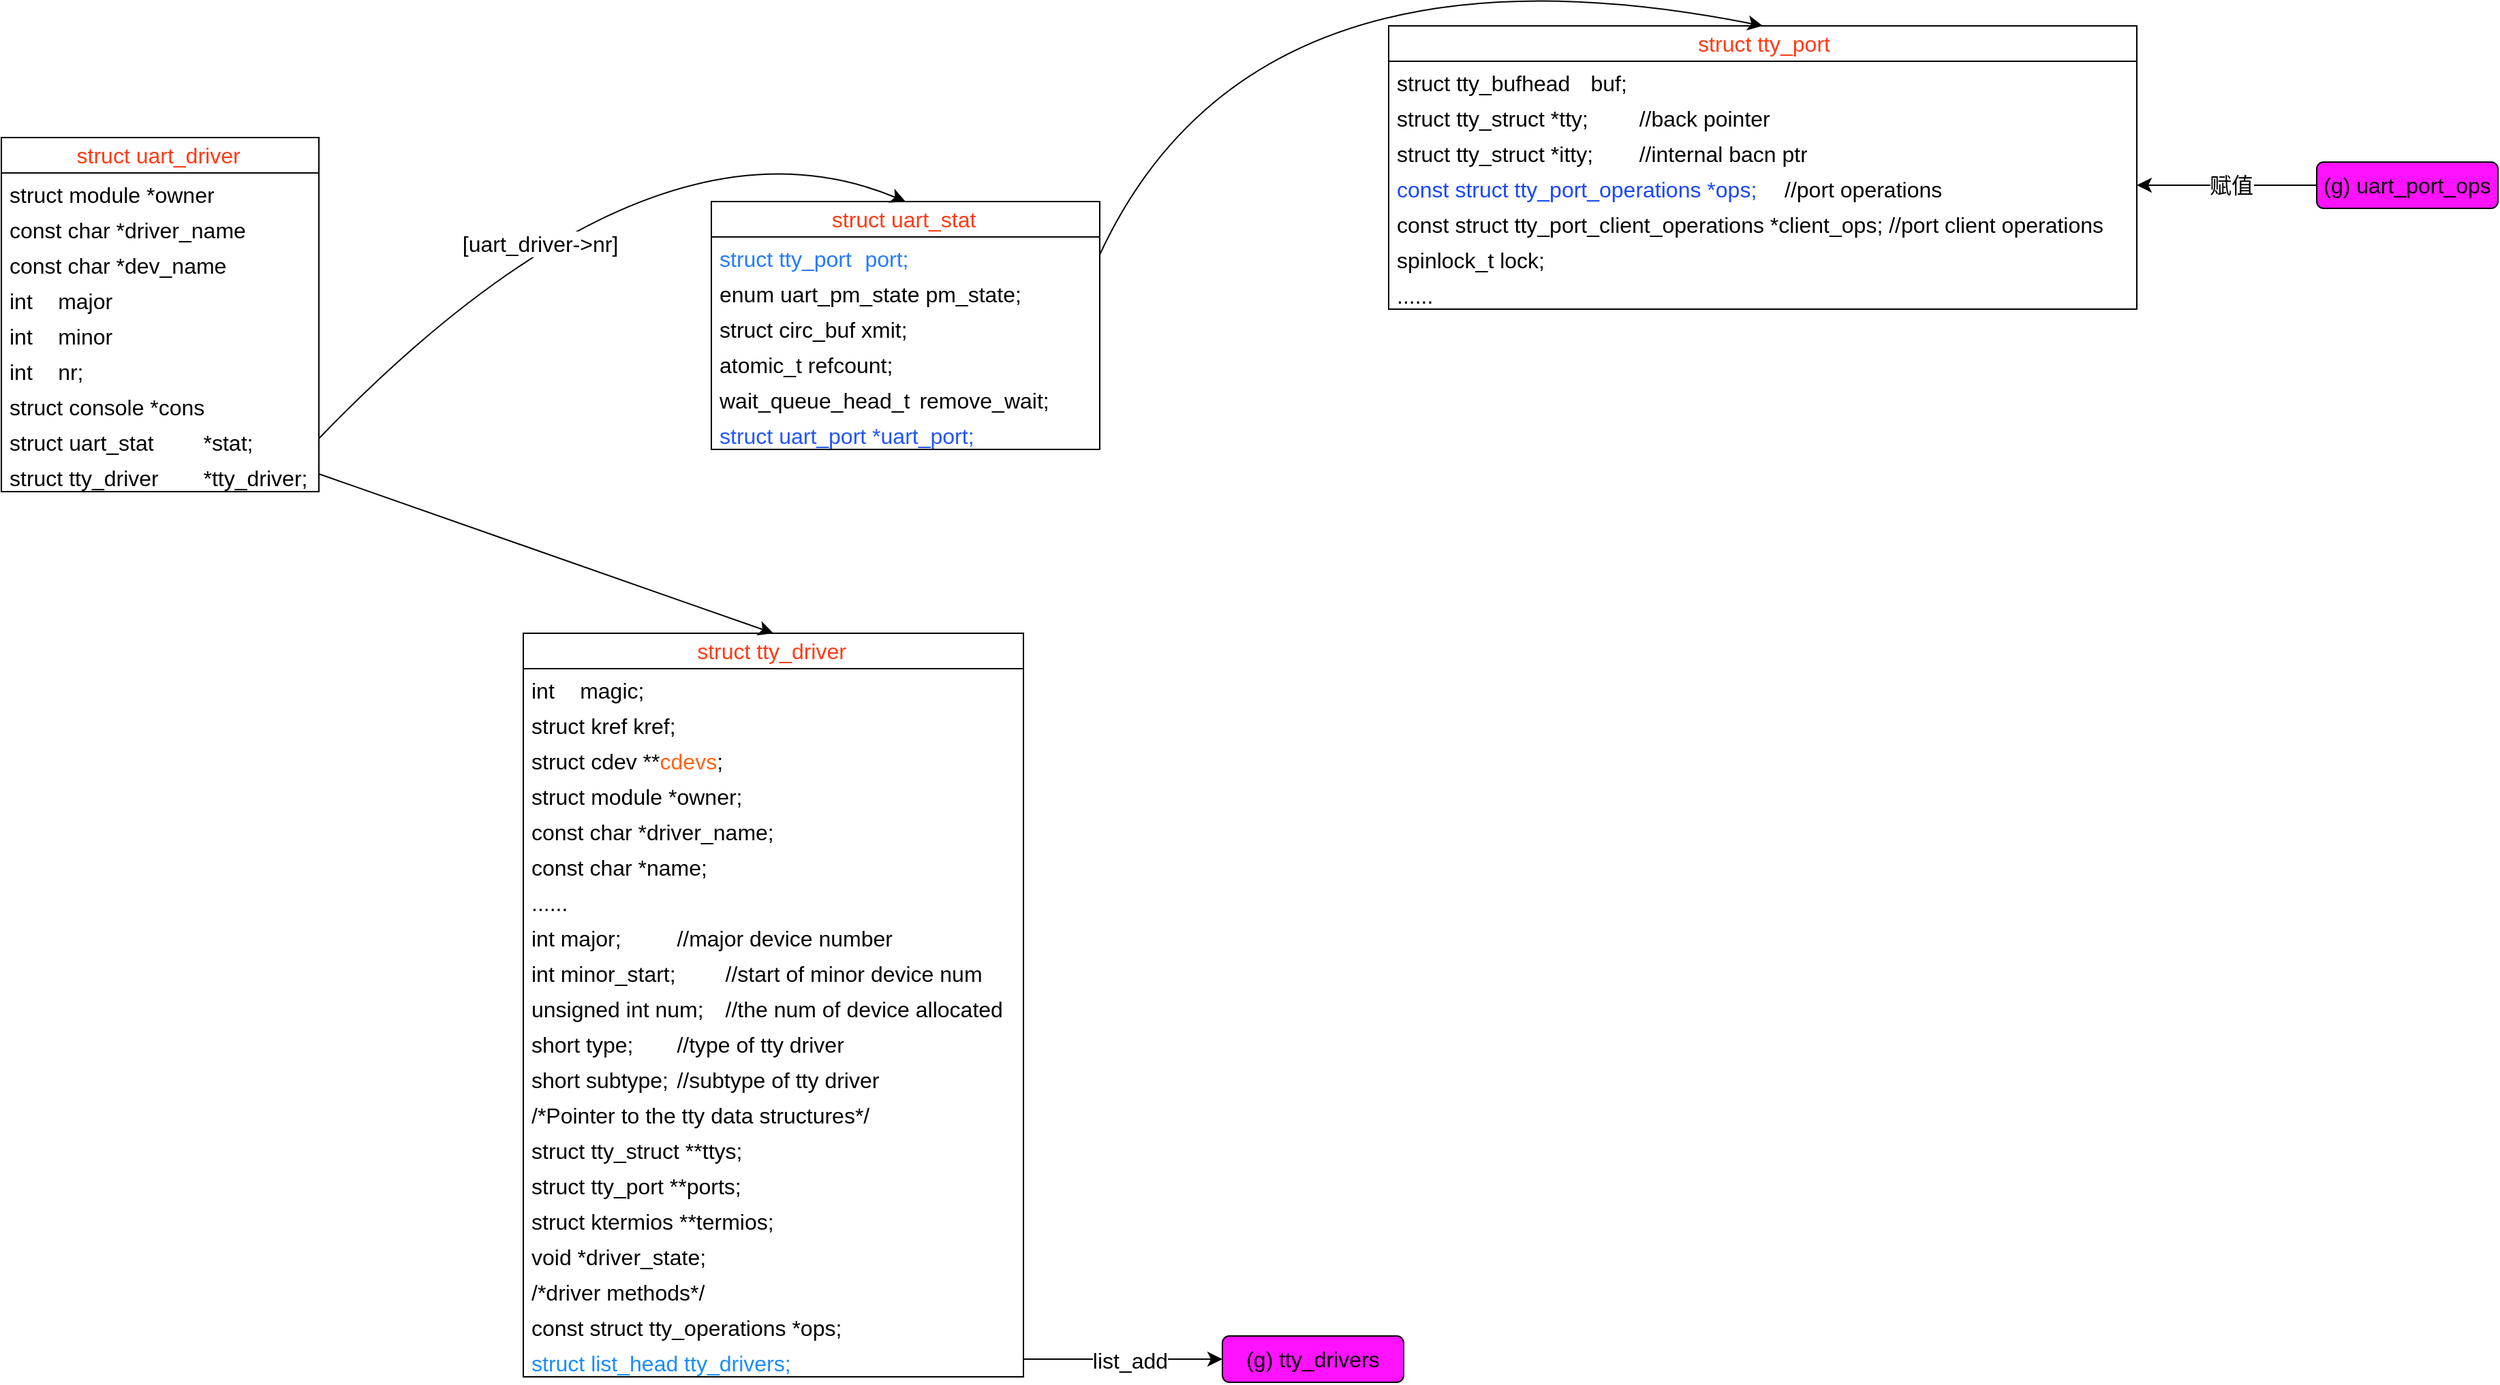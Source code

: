 <mxfile version="22.0.8" type="github">
  <diagram name="第 1 页" id="poyMkVzFCrn7jMh5MYYf">
    <mxGraphModel dx="1635" dy="1124" grid="0" gridSize="10" guides="1" tooltips="1" connect="1" arrows="1" fold="1" page="0" pageScale="1" pageWidth="827" pageHeight="1169" math="0" shadow="0">
      <root>
        <mxCell id="0" />
        <mxCell id="1" parent="0" />
        <mxCell id="u355SEzvm3KZrvOC773--2" value="&lt;font color=&quot;#ff3b14&quot;&gt;struct uart_driver&amp;nbsp;&lt;/font&gt;" style="swimlane;fontStyle=0;childLayout=stackLayout;horizontal=1;startSize=26;fillColor=none;horizontalStack=0;resizeParent=1;resizeParentMax=0;resizeLast=0;collapsible=1;marginBottom=0;html=1;fontSize=16;" vertex="1" parent="1">
          <mxGeometry x="-71" y="-1" width="233" height="260" as="geometry" />
        </mxCell>
        <mxCell id="u355SEzvm3KZrvOC773--5" value="struct module *owner" style="text;strokeColor=none;fillColor=none;align=left;verticalAlign=top;spacingLeft=4;spacingRight=4;overflow=hidden;rotatable=0;points=[[0,0.5],[1,0.5]];portConstraint=eastwest;whiteSpace=wrap;html=1;fontSize=16;" vertex="1" parent="u355SEzvm3KZrvOC773--2">
          <mxGeometry y="26" width="233" height="26" as="geometry" />
        </mxCell>
        <mxCell id="u355SEzvm3KZrvOC773--6" value="const char *driver_name" style="text;strokeColor=none;fillColor=none;align=left;verticalAlign=top;spacingLeft=4;spacingRight=4;overflow=hidden;rotatable=0;points=[[0,0.5],[1,0.5]];portConstraint=eastwest;whiteSpace=wrap;html=1;fontSize=16;" vertex="1" parent="u355SEzvm3KZrvOC773--2">
          <mxGeometry y="52" width="233" height="26" as="geometry" />
        </mxCell>
        <mxCell id="u355SEzvm3KZrvOC773--7" value="const char *dev_name" style="text;strokeColor=none;fillColor=none;align=left;verticalAlign=top;spacingLeft=4;spacingRight=4;overflow=hidden;rotatable=0;points=[[0,0.5],[1,0.5]];portConstraint=eastwest;whiteSpace=wrap;html=1;fontSize=16;" vertex="1" parent="u355SEzvm3KZrvOC773--2">
          <mxGeometry y="78" width="233" height="26" as="geometry" />
        </mxCell>
        <mxCell id="u355SEzvm3KZrvOC773--8" value="int&lt;span style=&quot;white-space: pre;&quot;&gt;&#x9;&lt;/span&gt;major" style="text;strokeColor=none;fillColor=none;align=left;verticalAlign=top;spacingLeft=4;spacingRight=4;overflow=hidden;rotatable=0;points=[[0,0.5],[1,0.5]];portConstraint=eastwest;whiteSpace=wrap;html=1;fontSize=16;" vertex="1" parent="u355SEzvm3KZrvOC773--2">
          <mxGeometry y="104" width="233" height="26" as="geometry" />
        </mxCell>
        <mxCell id="u355SEzvm3KZrvOC773--9" value="int&amp;nbsp;&lt;span style=&quot;white-space: pre;&quot;&gt;&#x9;&lt;/span&gt;minor" style="text;strokeColor=none;fillColor=none;align=left;verticalAlign=top;spacingLeft=4;spacingRight=4;overflow=hidden;rotatable=0;points=[[0,0.5],[1,0.5]];portConstraint=eastwest;whiteSpace=wrap;html=1;fontSize=16;" vertex="1" parent="u355SEzvm3KZrvOC773--2">
          <mxGeometry y="130" width="233" height="26" as="geometry" />
        </mxCell>
        <mxCell id="u355SEzvm3KZrvOC773--46" value="int&lt;span style=&quot;white-space: pre;&quot;&gt;&#x9;&lt;/span&gt;nr;" style="text;strokeColor=none;fillColor=none;align=left;verticalAlign=top;spacingLeft=4;spacingRight=4;overflow=hidden;rotatable=0;points=[[0,0.5],[1,0.5]];portConstraint=eastwest;whiteSpace=wrap;html=1;fontSize=16;" vertex="1" parent="u355SEzvm3KZrvOC773--2">
          <mxGeometry y="156" width="233" height="26" as="geometry" />
        </mxCell>
        <mxCell id="u355SEzvm3KZrvOC773--10" value="struct console *cons" style="text;strokeColor=none;fillColor=none;align=left;verticalAlign=top;spacingLeft=4;spacingRight=4;overflow=hidden;rotatable=0;points=[[0,0.5],[1,0.5]];portConstraint=eastwest;whiteSpace=wrap;html=1;fontSize=16;" vertex="1" parent="u355SEzvm3KZrvOC773--2">
          <mxGeometry y="182" width="233" height="26" as="geometry" />
        </mxCell>
        <mxCell id="u355SEzvm3KZrvOC773--12" value="struct uart_stat&lt;span style=&quot;white-space: pre;&quot;&gt;&#x9;&lt;/span&gt;*stat;" style="text;strokeColor=none;fillColor=none;align=left;verticalAlign=top;spacingLeft=4;spacingRight=4;overflow=hidden;rotatable=0;points=[[0,0.5],[1,0.5]];portConstraint=eastwest;whiteSpace=wrap;html=1;fontSize=16;" vertex="1" parent="u355SEzvm3KZrvOC773--2">
          <mxGeometry y="208" width="233" height="26" as="geometry" />
        </mxCell>
        <mxCell id="u355SEzvm3KZrvOC773--11" value="struct tty_driver&lt;span style=&quot;white-space: pre;&quot;&gt;&#x9;&lt;/span&gt;*tty_driver;" style="text;strokeColor=none;fillColor=none;align=left;verticalAlign=top;spacingLeft=4;spacingRight=4;overflow=hidden;rotatable=0;points=[[0,0.5],[1,0.5]];portConstraint=eastwest;whiteSpace=wrap;html=1;fontSize=16;" vertex="1" parent="u355SEzvm3KZrvOC773--2">
          <mxGeometry y="234" width="233" height="26" as="geometry" />
        </mxCell>
        <mxCell id="u355SEzvm3KZrvOC773--13" value="&lt;font color=&quot;#ff3b14&quot;&gt;struct tty_driver&amp;nbsp;&lt;/font&gt;" style="swimlane;fontStyle=0;childLayout=stackLayout;horizontal=1;startSize=26;fillColor=none;horizontalStack=0;resizeParent=1;resizeParentMax=0;resizeLast=0;collapsible=1;marginBottom=0;html=1;fontSize=16;" vertex="1" parent="1">
          <mxGeometry x="312" y="363" width="367" height="546" as="geometry" />
        </mxCell>
        <mxCell id="u355SEzvm3KZrvOC773--14" value="int&lt;span style=&quot;white-space: pre;&quot;&gt;&#x9;&lt;/span&gt;magic;" style="text;strokeColor=none;fillColor=none;align=left;verticalAlign=top;spacingLeft=4;spacingRight=4;overflow=hidden;rotatable=0;points=[[0,0.5],[1,0.5]];portConstraint=eastwest;whiteSpace=wrap;html=1;fontSize=16;" vertex="1" parent="u355SEzvm3KZrvOC773--13">
          <mxGeometry y="26" width="367" height="26" as="geometry" />
        </mxCell>
        <mxCell id="u355SEzvm3KZrvOC773--15" value="struct kref kref;" style="text;strokeColor=none;fillColor=none;align=left;verticalAlign=top;spacingLeft=4;spacingRight=4;overflow=hidden;rotatable=0;points=[[0,0.5],[1,0.5]];portConstraint=eastwest;whiteSpace=wrap;html=1;fontSize=16;" vertex="1" parent="u355SEzvm3KZrvOC773--13">
          <mxGeometry y="52" width="367" height="26" as="geometry" />
        </mxCell>
        <mxCell id="u355SEzvm3KZrvOC773--16" value="struct cdev **&lt;font color=&quot;#ff6417&quot;&gt;cdevs&lt;/font&gt;;" style="text;strokeColor=none;fillColor=none;align=left;verticalAlign=top;spacingLeft=4;spacingRight=4;overflow=hidden;rotatable=0;points=[[0,0.5],[1,0.5]];portConstraint=eastwest;whiteSpace=wrap;html=1;fontSize=16;" vertex="1" parent="u355SEzvm3KZrvOC773--13">
          <mxGeometry y="78" width="367" height="26" as="geometry" />
        </mxCell>
        <mxCell id="u355SEzvm3KZrvOC773--17" value="struct module *owner;" style="text;strokeColor=none;fillColor=none;align=left;verticalAlign=top;spacingLeft=4;spacingRight=4;overflow=hidden;rotatable=0;points=[[0,0.5],[1,0.5]];portConstraint=eastwest;whiteSpace=wrap;html=1;fontSize=16;" vertex="1" parent="u355SEzvm3KZrvOC773--13">
          <mxGeometry y="104" width="367" height="26" as="geometry" />
        </mxCell>
        <mxCell id="u355SEzvm3KZrvOC773--18" value="const char *driver_name;" style="text;strokeColor=none;fillColor=none;align=left;verticalAlign=top;spacingLeft=4;spacingRight=4;overflow=hidden;rotatable=0;points=[[0,0.5],[1,0.5]];portConstraint=eastwest;whiteSpace=wrap;html=1;fontSize=16;" vertex="1" parent="u355SEzvm3KZrvOC773--13">
          <mxGeometry y="130" width="367" height="26" as="geometry" />
        </mxCell>
        <mxCell id="u355SEzvm3KZrvOC773--19" value="const char *name;" style="text;strokeColor=none;fillColor=none;align=left;verticalAlign=top;spacingLeft=4;spacingRight=4;overflow=hidden;rotatable=0;points=[[0,0.5],[1,0.5]];portConstraint=eastwest;whiteSpace=wrap;html=1;fontSize=16;" vertex="1" parent="u355SEzvm3KZrvOC773--13">
          <mxGeometry y="156" width="367" height="26" as="geometry" />
        </mxCell>
        <mxCell id="u355SEzvm3KZrvOC773--20" value="......" style="text;strokeColor=none;fillColor=none;align=left;verticalAlign=top;spacingLeft=4;spacingRight=4;overflow=hidden;rotatable=0;points=[[0,0.5],[1,0.5]];portConstraint=eastwest;whiteSpace=wrap;html=1;fontSize=16;" vertex="1" parent="u355SEzvm3KZrvOC773--13">
          <mxGeometry y="182" width="367" height="26" as="geometry" />
        </mxCell>
        <mxCell id="u355SEzvm3KZrvOC773--21" value="int major;&lt;span style=&quot;white-space: pre;&quot;&gt;&#x9;&lt;/span&gt;&lt;span style=&quot;white-space: pre;&quot;&gt;&#x9;&lt;/span&gt;//major device number" style="text;strokeColor=none;fillColor=none;align=left;verticalAlign=top;spacingLeft=4;spacingRight=4;overflow=hidden;rotatable=0;points=[[0,0.5],[1,0.5]];portConstraint=eastwest;whiteSpace=wrap;html=1;fontSize=16;" vertex="1" parent="u355SEzvm3KZrvOC773--13">
          <mxGeometry y="208" width="367" height="26" as="geometry" />
        </mxCell>
        <mxCell id="u355SEzvm3KZrvOC773--23" value="int minor_start;&lt;span style=&quot;white-space: pre;&quot;&gt;&#x9;&lt;/span&gt;//start of minor device num" style="text;strokeColor=none;fillColor=none;align=left;verticalAlign=top;spacingLeft=4;spacingRight=4;overflow=hidden;rotatable=0;points=[[0,0.5],[1,0.5]];portConstraint=eastwest;whiteSpace=wrap;html=1;fontSize=16;" vertex="1" parent="u355SEzvm3KZrvOC773--13">
          <mxGeometry y="234" width="367" height="26" as="geometry" />
        </mxCell>
        <mxCell id="u355SEzvm3KZrvOC773--24" value="unsigned int num;&lt;span style=&quot;white-space: pre;&quot;&gt;&#x9;&lt;/span&gt;//the num of device allocated" style="text;strokeColor=none;fillColor=none;align=left;verticalAlign=top;spacingLeft=4;spacingRight=4;overflow=hidden;rotatable=0;points=[[0,0.5],[1,0.5]];portConstraint=eastwest;whiteSpace=wrap;html=1;fontSize=16;" vertex="1" parent="u355SEzvm3KZrvOC773--13">
          <mxGeometry y="260" width="367" height="26" as="geometry" />
        </mxCell>
        <mxCell id="u355SEzvm3KZrvOC773--25" value="short type;&lt;span style=&quot;white-space: pre;&quot;&gt;&#x9;&lt;/span&gt;//type of tty driver" style="text;strokeColor=none;fillColor=none;align=left;verticalAlign=top;spacingLeft=4;spacingRight=4;overflow=hidden;rotatable=0;points=[[0,0.5],[1,0.5]];portConstraint=eastwest;whiteSpace=wrap;html=1;fontSize=16;" vertex="1" parent="u355SEzvm3KZrvOC773--13">
          <mxGeometry y="286" width="367" height="26" as="geometry" />
        </mxCell>
        <mxCell id="u355SEzvm3KZrvOC773--26" value="short subtype;&lt;span style=&quot;white-space: pre;&quot;&gt;&#x9;&lt;/span&gt;//subtype of tty driver" style="text;strokeColor=none;fillColor=none;align=left;verticalAlign=top;spacingLeft=4;spacingRight=4;overflow=hidden;rotatable=0;points=[[0,0.5],[1,0.5]];portConstraint=eastwest;whiteSpace=wrap;html=1;fontSize=16;" vertex="1" parent="u355SEzvm3KZrvOC773--13">
          <mxGeometry y="312" width="367" height="26" as="geometry" />
        </mxCell>
        <mxCell id="u355SEzvm3KZrvOC773--27" value="/*Pointer to the tty data structures*/" style="text;strokeColor=none;fillColor=none;align=left;verticalAlign=top;spacingLeft=4;spacingRight=4;overflow=hidden;rotatable=0;points=[[0,0.5],[1,0.5]];portConstraint=eastwest;whiteSpace=wrap;html=1;fontSize=16;" vertex="1" parent="u355SEzvm3KZrvOC773--13">
          <mxGeometry y="338" width="367" height="26" as="geometry" />
        </mxCell>
        <mxCell id="u355SEzvm3KZrvOC773--28" value="struct tty_struct **ttys;" style="text;strokeColor=none;fillColor=none;align=left;verticalAlign=top;spacingLeft=4;spacingRight=4;overflow=hidden;rotatable=0;points=[[0,0.5],[1,0.5]];portConstraint=eastwest;whiteSpace=wrap;html=1;fontSize=16;" vertex="1" parent="u355SEzvm3KZrvOC773--13">
          <mxGeometry y="364" width="367" height="26" as="geometry" />
        </mxCell>
        <mxCell id="u355SEzvm3KZrvOC773--29" value="struct tty_port **ports;" style="text;strokeColor=none;fillColor=none;align=left;verticalAlign=top;spacingLeft=4;spacingRight=4;overflow=hidden;rotatable=0;points=[[0,0.5],[1,0.5]];portConstraint=eastwest;whiteSpace=wrap;html=1;fontSize=16;" vertex="1" parent="u355SEzvm3KZrvOC773--13">
          <mxGeometry y="390" width="367" height="26" as="geometry" />
        </mxCell>
        <mxCell id="u355SEzvm3KZrvOC773--30" value="struct ktermios **termios;" style="text;strokeColor=none;fillColor=none;align=left;verticalAlign=top;spacingLeft=4;spacingRight=4;overflow=hidden;rotatable=0;points=[[0,0.5],[1,0.5]];portConstraint=eastwest;whiteSpace=wrap;html=1;fontSize=16;" vertex="1" parent="u355SEzvm3KZrvOC773--13">
          <mxGeometry y="416" width="367" height="26" as="geometry" />
        </mxCell>
        <mxCell id="u355SEzvm3KZrvOC773--31" value="void *driver_state;" style="text;strokeColor=none;fillColor=none;align=left;verticalAlign=top;spacingLeft=4;spacingRight=4;overflow=hidden;rotatable=0;points=[[0,0.5],[1,0.5]];portConstraint=eastwest;whiteSpace=wrap;html=1;fontSize=16;" vertex="1" parent="u355SEzvm3KZrvOC773--13">
          <mxGeometry y="442" width="367" height="26" as="geometry" />
        </mxCell>
        <mxCell id="u355SEzvm3KZrvOC773--32" value="/*driver methods*/" style="text;strokeColor=none;fillColor=none;align=left;verticalAlign=top;spacingLeft=4;spacingRight=4;overflow=hidden;rotatable=0;points=[[0,0.5],[1,0.5]];portConstraint=eastwest;whiteSpace=wrap;html=1;fontSize=16;" vertex="1" parent="u355SEzvm3KZrvOC773--13">
          <mxGeometry y="468" width="367" height="26" as="geometry" />
        </mxCell>
        <mxCell id="u355SEzvm3KZrvOC773--33" value="const struct tty_operations *ops;" style="text;strokeColor=none;fillColor=none;align=left;verticalAlign=top;spacingLeft=4;spacingRight=4;overflow=hidden;rotatable=0;points=[[0,0.5],[1,0.5]];portConstraint=eastwest;whiteSpace=wrap;html=1;fontSize=16;" vertex="1" parent="u355SEzvm3KZrvOC773--13">
          <mxGeometry y="494" width="367" height="26" as="geometry" />
        </mxCell>
        <mxCell id="u355SEzvm3KZrvOC773--34" value="&lt;font color=&quot;#198cff&quot;&gt;struct list_head tty_drivers;&lt;/font&gt;" style="text;strokeColor=none;fillColor=none;align=left;verticalAlign=top;spacingLeft=4;spacingRight=4;overflow=hidden;rotatable=0;points=[[0,0.5],[1,0.5]];portConstraint=eastwest;whiteSpace=wrap;html=1;fontSize=16;" vertex="1" parent="u355SEzvm3KZrvOC773--13">
          <mxGeometry y="520" width="367" height="26" as="geometry" />
        </mxCell>
        <mxCell id="u355SEzvm3KZrvOC773--22" style="edgeStyle=none;curved=1;rounded=0;orthogonalLoop=1;jettySize=auto;html=1;exitX=1;exitY=0.5;exitDx=0;exitDy=0;entryX=0.5;entryY=0;entryDx=0;entryDy=0;fontSize=12;startSize=8;endSize=8;" edge="1" parent="1" source="u355SEzvm3KZrvOC773--11" target="u355SEzvm3KZrvOC773--13">
          <mxGeometry relative="1" as="geometry">
            <Array as="points">
              <mxPoint x="255" y="279" />
            </Array>
          </mxGeometry>
        </mxCell>
        <mxCell id="u355SEzvm3KZrvOC773--35" value="&lt;font color=&quot;#ff3b14&quot;&gt;struct uart_stat&amp;nbsp;&lt;/font&gt;" style="swimlane;fontStyle=0;childLayout=stackLayout;horizontal=1;startSize=26;fillColor=none;horizontalStack=0;resizeParent=1;resizeParentMax=0;resizeLast=0;collapsible=1;marginBottom=0;html=1;fontSize=16;" vertex="1" parent="1">
          <mxGeometry x="450" y="46" width="285" height="182" as="geometry" />
        </mxCell>
        <mxCell id="u355SEzvm3KZrvOC773--36" value="&lt;font color=&quot;#247bff&quot;&gt;struct tty_port&lt;span style=&quot;white-space: pre;&quot;&gt;&#x9;&lt;/span&gt;port;&lt;/font&gt;" style="text;strokeColor=none;fillColor=none;align=left;verticalAlign=top;spacingLeft=4;spacingRight=4;overflow=hidden;rotatable=0;points=[[0,0.5],[1,0.5]];portConstraint=eastwest;whiteSpace=wrap;html=1;fontSize=16;" vertex="1" parent="u355SEzvm3KZrvOC773--35">
          <mxGeometry y="26" width="285" height="26" as="geometry" />
        </mxCell>
        <mxCell id="u355SEzvm3KZrvOC773--37" value="enum uart_pm_state pm_state;" style="text;strokeColor=none;fillColor=none;align=left;verticalAlign=top;spacingLeft=4;spacingRight=4;overflow=hidden;rotatable=0;points=[[0,0.5],[1,0.5]];portConstraint=eastwest;whiteSpace=wrap;html=1;fontSize=16;" vertex="1" parent="u355SEzvm3KZrvOC773--35">
          <mxGeometry y="52" width="285" height="26" as="geometry" />
        </mxCell>
        <mxCell id="u355SEzvm3KZrvOC773--38" value="struct circ_buf xmit;" style="text;strokeColor=none;fillColor=none;align=left;verticalAlign=top;spacingLeft=4;spacingRight=4;overflow=hidden;rotatable=0;points=[[0,0.5],[1,0.5]];portConstraint=eastwest;whiteSpace=wrap;html=1;fontSize=16;" vertex="1" parent="u355SEzvm3KZrvOC773--35">
          <mxGeometry y="78" width="285" height="26" as="geometry" />
        </mxCell>
        <mxCell id="u355SEzvm3KZrvOC773--40" value="atomic_t refcount;" style="text;strokeColor=none;fillColor=none;align=left;verticalAlign=top;spacingLeft=4;spacingRight=4;overflow=hidden;rotatable=0;points=[[0,0.5],[1,0.5]];portConstraint=eastwest;whiteSpace=wrap;html=1;fontSize=16;" vertex="1" parent="u355SEzvm3KZrvOC773--35">
          <mxGeometry y="104" width="285" height="26" as="geometry" />
        </mxCell>
        <mxCell id="u355SEzvm3KZrvOC773--41" value="wait_queue_head_t&lt;span style=&quot;white-space: pre;&quot;&gt;&#x9;&lt;/span&gt;&amp;nbsp;remove_wait;" style="text;strokeColor=none;fillColor=none;align=left;verticalAlign=top;spacingLeft=4;spacingRight=4;overflow=hidden;rotatable=0;points=[[0,0.5],[1,0.5]];portConstraint=eastwest;whiteSpace=wrap;html=1;fontSize=16;" vertex="1" parent="u355SEzvm3KZrvOC773--35">
          <mxGeometry y="130" width="285" height="26" as="geometry" />
        </mxCell>
        <mxCell id="u355SEzvm3KZrvOC773--42" value="&lt;font color=&quot;#2155ff&quot;&gt;struct uart_port *uart_port;&lt;/font&gt;" style="text;strokeColor=none;fillColor=none;align=left;verticalAlign=top;spacingLeft=4;spacingRight=4;overflow=hidden;rotatable=0;points=[[0,0.5],[1,0.5]];portConstraint=eastwest;whiteSpace=wrap;html=1;fontSize=16;" vertex="1" parent="u355SEzvm3KZrvOC773--35">
          <mxGeometry y="156" width="285" height="26" as="geometry" />
        </mxCell>
        <mxCell id="u355SEzvm3KZrvOC773--44" style="edgeStyle=none;curved=1;rounded=0;orthogonalLoop=1;jettySize=auto;html=1;exitX=1;exitY=0.5;exitDx=0;exitDy=0;entryX=0.5;entryY=0;entryDx=0;entryDy=0;fontSize=12;startSize=8;endSize=8;" edge="1" parent="1" source="u355SEzvm3KZrvOC773--12" target="u355SEzvm3KZrvOC773--35">
          <mxGeometry relative="1" as="geometry">
            <Array as="points">
              <mxPoint x="405" y="-32" />
            </Array>
          </mxGeometry>
        </mxCell>
        <mxCell id="u355SEzvm3KZrvOC773--47" value="[uart_driver-&amp;gt;nr]" style="edgeLabel;html=1;align=center;verticalAlign=middle;resizable=0;points=[];fontSize=16;" vertex="1" connectable="0" parent="u355SEzvm3KZrvOC773--44">
          <mxGeometry x="-0.222" y="-17" relative="1" as="geometry">
            <mxPoint as="offset" />
          </mxGeometry>
        </mxCell>
        <mxCell id="u355SEzvm3KZrvOC773--52" value="&lt;font color=&quot;#ff3b14&quot;&gt;struct tty_port&lt;/font&gt;" style="swimlane;fontStyle=0;childLayout=stackLayout;horizontal=1;startSize=26;fillColor=none;horizontalStack=0;resizeParent=1;resizeParentMax=0;resizeLast=0;collapsible=1;marginBottom=0;html=1;fontSize=16;" vertex="1" parent="1">
          <mxGeometry x="947" y="-83" width="549" height="208" as="geometry" />
        </mxCell>
        <mxCell id="u355SEzvm3KZrvOC773--53" value="struct tty_bufhead&lt;span style=&quot;white-space: pre;&quot;&gt;&#x9;&lt;/span&gt;buf;" style="text;strokeColor=none;fillColor=none;align=left;verticalAlign=top;spacingLeft=4;spacingRight=4;overflow=hidden;rotatable=0;points=[[0,0.5],[1,0.5]];portConstraint=eastwest;whiteSpace=wrap;html=1;fontSize=16;" vertex="1" parent="u355SEzvm3KZrvOC773--52">
          <mxGeometry y="26" width="549" height="26" as="geometry" />
        </mxCell>
        <mxCell id="u355SEzvm3KZrvOC773--54" value="struct tty_struct *tty;&lt;span style=&quot;white-space: pre;&quot;&gt;&#x9;&lt;/span&gt;//back pointer" style="text;strokeColor=none;fillColor=none;align=left;verticalAlign=top;spacingLeft=4;spacingRight=4;overflow=hidden;rotatable=0;points=[[0,0.5],[1,0.5]];portConstraint=eastwest;whiteSpace=wrap;html=1;fontSize=16;" vertex="1" parent="u355SEzvm3KZrvOC773--52">
          <mxGeometry y="52" width="549" height="26" as="geometry" />
        </mxCell>
        <mxCell id="u355SEzvm3KZrvOC773--55" value="struct tty_struct *itty;&lt;span style=&quot;white-space: pre;&quot;&gt;&#x9;&lt;/span&gt;//internal bacn ptr" style="text;strokeColor=none;fillColor=none;align=left;verticalAlign=top;spacingLeft=4;spacingRight=4;overflow=hidden;rotatable=0;points=[[0,0.5],[1,0.5]];portConstraint=eastwest;whiteSpace=wrap;html=1;fontSize=16;" vertex="1" parent="u355SEzvm3KZrvOC773--52">
          <mxGeometry y="78" width="549" height="26" as="geometry" />
        </mxCell>
        <mxCell id="u355SEzvm3KZrvOC773--56" value="&lt;font color=&quot;#1947ff&quot;&gt;const struct tty_port_operations *ops;&amp;nbsp;&lt;/font&gt;&lt;span style=&quot;white-space: pre;&quot;&gt;&#x9;&lt;/span&gt;//port operations" style="text;strokeColor=none;fillColor=none;align=left;verticalAlign=top;spacingLeft=4;spacingRight=4;overflow=hidden;rotatable=0;points=[[0,0.5],[1,0.5]];portConstraint=eastwest;whiteSpace=wrap;html=1;fontSize=16;" vertex="1" parent="u355SEzvm3KZrvOC773--52">
          <mxGeometry y="104" width="549" height="26" as="geometry" />
        </mxCell>
        <mxCell id="u355SEzvm3KZrvOC773--57" value="const struct tty_port_client_operations *client_ops; //port client operations" style="text;strokeColor=none;fillColor=none;align=left;verticalAlign=top;spacingLeft=4;spacingRight=4;overflow=hidden;rotatable=0;points=[[0,0.5],[1,0.5]];portConstraint=eastwest;whiteSpace=wrap;html=1;fontSize=16;" vertex="1" parent="u355SEzvm3KZrvOC773--52">
          <mxGeometry y="130" width="549" height="26" as="geometry" />
        </mxCell>
        <mxCell id="u355SEzvm3KZrvOC773--58" value="spinlock_t lock;" style="text;strokeColor=none;fillColor=none;align=left;verticalAlign=top;spacingLeft=4;spacingRight=4;overflow=hidden;rotatable=0;points=[[0,0.5],[1,0.5]];portConstraint=eastwest;whiteSpace=wrap;html=1;fontSize=16;" vertex="1" parent="u355SEzvm3KZrvOC773--52">
          <mxGeometry y="156" width="549" height="26" as="geometry" />
        </mxCell>
        <mxCell id="u355SEzvm3KZrvOC773--59" value="......" style="text;strokeColor=none;fillColor=none;align=left;verticalAlign=top;spacingLeft=4;spacingRight=4;overflow=hidden;rotatable=0;points=[[0,0.5],[1,0.5]];portConstraint=eastwest;whiteSpace=wrap;html=1;fontSize=16;" vertex="1" parent="u355SEzvm3KZrvOC773--52">
          <mxGeometry y="182" width="549" height="26" as="geometry" />
        </mxCell>
        <mxCell id="u355SEzvm3KZrvOC773--73" style="edgeStyle=none;curved=1;rounded=0;orthogonalLoop=1;jettySize=auto;html=1;exitX=1;exitY=0.5;exitDx=0;exitDy=0;entryX=0.5;entryY=0;entryDx=0;entryDy=0;fontSize=12;startSize=8;endSize=8;" edge="1" parent="1" source="u355SEzvm3KZrvOC773--36" target="u355SEzvm3KZrvOC773--52">
          <mxGeometry relative="1" as="geometry">
            <Array as="points">
              <mxPoint x="847" y="-157" />
            </Array>
          </mxGeometry>
        </mxCell>
        <mxCell id="u355SEzvm3KZrvOC773--77" style="edgeStyle=none;curved=1;rounded=0;orthogonalLoop=1;jettySize=auto;html=1;entryX=1;entryY=0.5;entryDx=0;entryDy=0;fontSize=12;startSize=8;endSize=8;" edge="1" parent="1" source="u355SEzvm3KZrvOC773--76" target="u355SEzvm3KZrvOC773--56">
          <mxGeometry relative="1" as="geometry" />
        </mxCell>
        <mxCell id="u355SEzvm3KZrvOC773--82" value="赋值" style="edgeLabel;html=1;align=center;verticalAlign=middle;resizable=0;points=[];fontSize=16;" vertex="1" connectable="0" parent="u355SEzvm3KZrvOC773--77">
          <mxGeometry x="-0.035" relative="1" as="geometry">
            <mxPoint as="offset" />
          </mxGeometry>
        </mxCell>
        <mxCell id="u355SEzvm3KZrvOC773--76" value="(g) uart_port_ops" style="rounded=1;whiteSpace=wrap;html=1;fontSize=16;fillColor=#FF12FF;" vertex="1" parent="1">
          <mxGeometry x="1628" y="17" width="133" height="34" as="geometry" />
        </mxCell>
        <mxCell id="u355SEzvm3KZrvOC773--83" value="(g) tty_drivers" style="rounded=1;whiteSpace=wrap;html=1;fontSize=16;fillColor=#FF12FF;" vertex="1" parent="1">
          <mxGeometry x="825" y="879" width="133" height="34" as="geometry" />
        </mxCell>
        <mxCell id="u355SEzvm3KZrvOC773--84" style="edgeStyle=none;curved=1;rounded=0;orthogonalLoop=1;jettySize=auto;html=1;exitX=1;exitY=0.5;exitDx=0;exitDy=0;fontSize=12;startSize=8;endSize=8;" edge="1" parent="1" source="u355SEzvm3KZrvOC773--34" target="u355SEzvm3KZrvOC773--83">
          <mxGeometry relative="1" as="geometry" />
        </mxCell>
        <mxCell id="u355SEzvm3KZrvOC773--85" value="list_add" style="edgeLabel;html=1;align=center;verticalAlign=middle;resizable=0;points=[];fontSize=16;" vertex="1" connectable="0" parent="u355SEzvm3KZrvOC773--84">
          <mxGeometry x="0.059" y="-1" relative="1" as="geometry">
            <mxPoint as="offset" />
          </mxGeometry>
        </mxCell>
      </root>
    </mxGraphModel>
  </diagram>
</mxfile>
